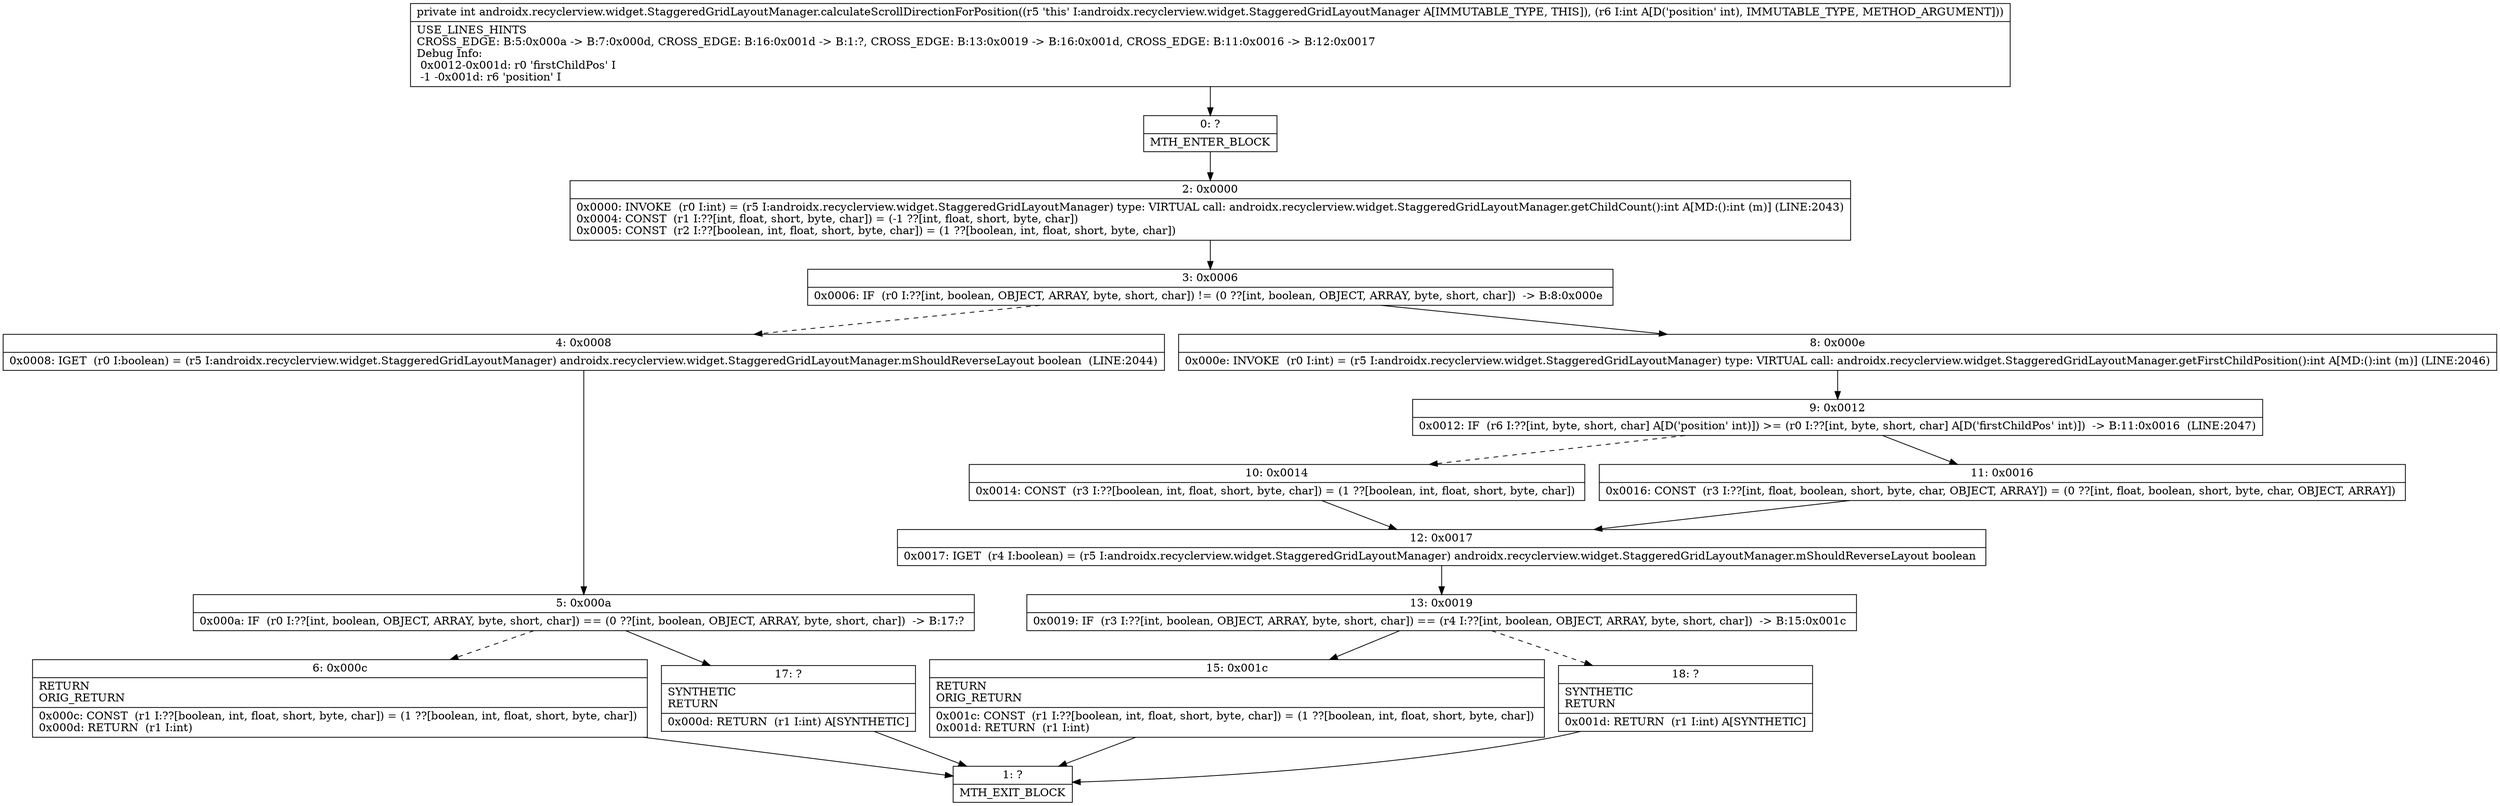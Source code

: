 digraph "CFG forandroidx.recyclerview.widget.StaggeredGridLayoutManager.calculateScrollDirectionForPosition(I)I" {
Node_0 [shape=record,label="{0\:\ ?|MTH_ENTER_BLOCK\l}"];
Node_2 [shape=record,label="{2\:\ 0x0000|0x0000: INVOKE  (r0 I:int) = (r5 I:androidx.recyclerview.widget.StaggeredGridLayoutManager) type: VIRTUAL call: androidx.recyclerview.widget.StaggeredGridLayoutManager.getChildCount():int A[MD:():int (m)] (LINE:2043)\l0x0004: CONST  (r1 I:??[int, float, short, byte, char]) = (\-1 ??[int, float, short, byte, char]) \l0x0005: CONST  (r2 I:??[boolean, int, float, short, byte, char]) = (1 ??[boolean, int, float, short, byte, char]) \l}"];
Node_3 [shape=record,label="{3\:\ 0x0006|0x0006: IF  (r0 I:??[int, boolean, OBJECT, ARRAY, byte, short, char]) != (0 ??[int, boolean, OBJECT, ARRAY, byte, short, char])  \-\> B:8:0x000e \l}"];
Node_4 [shape=record,label="{4\:\ 0x0008|0x0008: IGET  (r0 I:boolean) = (r5 I:androidx.recyclerview.widget.StaggeredGridLayoutManager) androidx.recyclerview.widget.StaggeredGridLayoutManager.mShouldReverseLayout boolean  (LINE:2044)\l}"];
Node_5 [shape=record,label="{5\:\ 0x000a|0x000a: IF  (r0 I:??[int, boolean, OBJECT, ARRAY, byte, short, char]) == (0 ??[int, boolean, OBJECT, ARRAY, byte, short, char])  \-\> B:17:? \l}"];
Node_6 [shape=record,label="{6\:\ 0x000c|RETURN\lORIG_RETURN\l|0x000c: CONST  (r1 I:??[boolean, int, float, short, byte, char]) = (1 ??[boolean, int, float, short, byte, char]) \l0x000d: RETURN  (r1 I:int) \l}"];
Node_1 [shape=record,label="{1\:\ ?|MTH_EXIT_BLOCK\l}"];
Node_17 [shape=record,label="{17\:\ ?|SYNTHETIC\lRETURN\l|0x000d: RETURN  (r1 I:int) A[SYNTHETIC]\l}"];
Node_8 [shape=record,label="{8\:\ 0x000e|0x000e: INVOKE  (r0 I:int) = (r5 I:androidx.recyclerview.widget.StaggeredGridLayoutManager) type: VIRTUAL call: androidx.recyclerview.widget.StaggeredGridLayoutManager.getFirstChildPosition():int A[MD:():int (m)] (LINE:2046)\l}"];
Node_9 [shape=record,label="{9\:\ 0x0012|0x0012: IF  (r6 I:??[int, byte, short, char] A[D('position' int)]) \>= (r0 I:??[int, byte, short, char] A[D('firstChildPos' int)])  \-\> B:11:0x0016  (LINE:2047)\l}"];
Node_10 [shape=record,label="{10\:\ 0x0014|0x0014: CONST  (r3 I:??[boolean, int, float, short, byte, char]) = (1 ??[boolean, int, float, short, byte, char]) \l}"];
Node_12 [shape=record,label="{12\:\ 0x0017|0x0017: IGET  (r4 I:boolean) = (r5 I:androidx.recyclerview.widget.StaggeredGridLayoutManager) androidx.recyclerview.widget.StaggeredGridLayoutManager.mShouldReverseLayout boolean \l}"];
Node_13 [shape=record,label="{13\:\ 0x0019|0x0019: IF  (r3 I:??[int, boolean, OBJECT, ARRAY, byte, short, char]) == (r4 I:??[int, boolean, OBJECT, ARRAY, byte, short, char])  \-\> B:15:0x001c \l}"];
Node_15 [shape=record,label="{15\:\ 0x001c|RETURN\lORIG_RETURN\l|0x001c: CONST  (r1 I:??[boolean, int, float, short, byte, char]) = (1 ??[boolean, int, float, short, byte, char]) \l0x001d: RETURN  (r1 I:int) \l}"];
Node_18 [shape=record,label="{18\:\ ?|SYNTHETIC\lRETURN\l|0x001d: RETURN  (r1 I:int) A[SYNTHETIC]\l}"];
Node_11 [shape=record,label="{11\:\ 0x0016|0x0016: CONST  (r3 I:??[int, float, boolean, short, byte, char, OBJECT, ARRAY]) = (0 ??[int, float, boolean, short, byte, char, OBJECT, ARRAY]) \l}"];
MethodNode[shape=record,label="{private int androidx.recyclerview.widget.StaggeredGridLayoutManager.calculateScrollDirectionForPosition((r5 'this' I:androidx.recyclerview.widget.StaggeredGridLayoutManager A[IMMUTABLE_TYPE, THIS]), (r6 I:int A[D('position' int), IMMUTABLE_TYPE, METHOD_ARGUMENT]))  | USE_LINES_HINTS\lCROSS_EDGE: B:5:0x000a \-\> B:7:0x000d, CROSS_EDGE: B:16:0x001d \-\> B:1:?, CROSS_EDGE: B:13:0x0019 \-\> B:16:0x001d, CROSS_EDGE: B:11:0x0016 \-\> B:12:0x0017\lDebug Info:\l  0x0012\-0x001d: r0 'firstChildPos' I\l  \-1 \-0x001d: r6 'position' I\l}"];
MethodNode -> Node_0;Node_0 -> Node_2;
Node_2 -> Node_3;
Node_3 -> Node_4[style=dashed];
Node_3 -> Node_8;
Node_4 -> Node_5;
Node_5 -> Node_6[style=dashed];
Node_5 -> Node_17;
Node_6 -> Node_1;
Node_17 -> Node_1;
Node_8 -> Node_9;
Node_9 -> Node_10[style=dashed];
Node_9 -> Node_11;
Node_10 -> Node_12;
Node_12 -> Node_13;
Node_13 -> Node_15;
Node_13 -> Node_18[style=dashed];
Node_15 -> Node_1;
Node_18 -> Node_1;
Node_11 -> Node_12;
}

